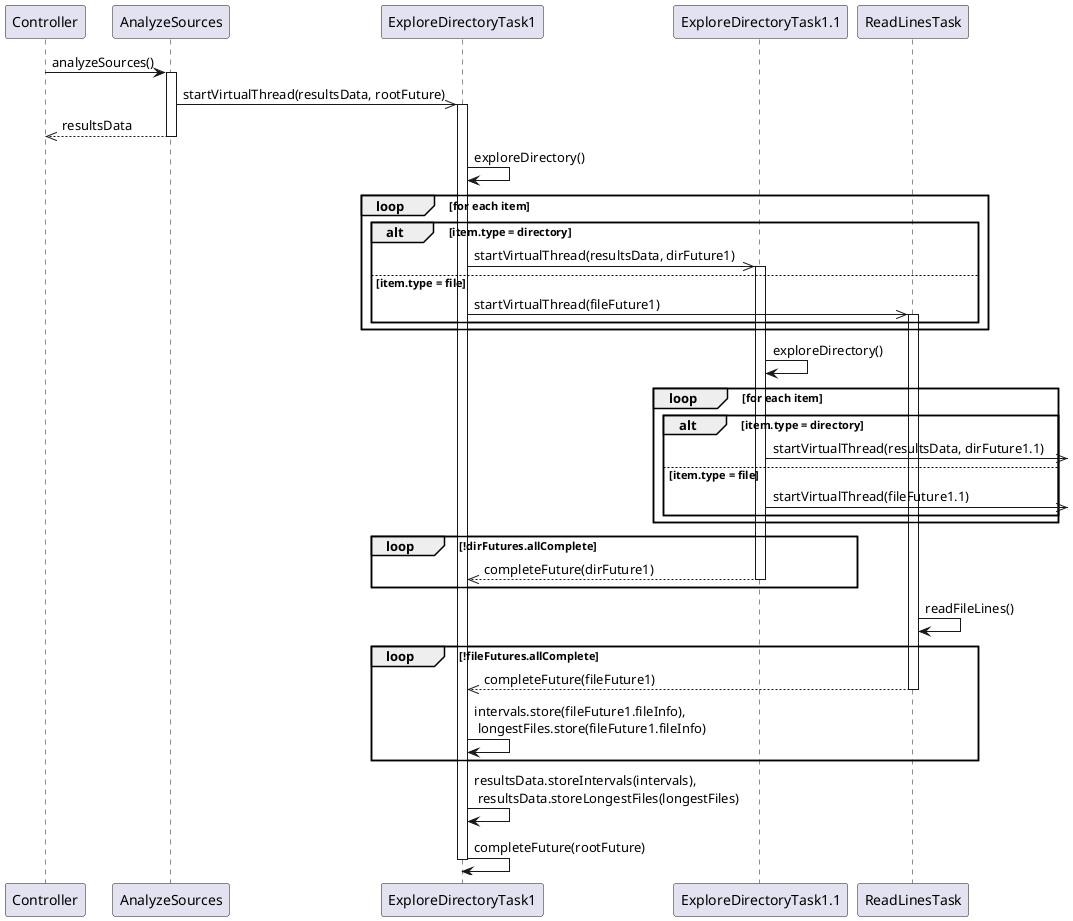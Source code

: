 
@startuml


Controller -> AnalyzeSources: analyzeSources()
activate AnalyzeSources

AnalyzeSources ->> ExploreDirectoryTask1: startVirtualThread(resultsData, rootFuture)
activate ExploreDirectoryTask1

AnalyzeSources -->> Controller: resultsData
deactivate AnalyzeSources

ExploreDirectoryTask1 -> ExploreDirectoryTask1: exploreDirectory()
    loop for each item
        alt item.type = directory
            ExploreDirectoryTask1 ->> ExploreDirectoryTask1.1: startVirtualThread(resultsData, dirFuture1)
            activate ExploreDirectoryTask1.1
        else item.type = file
            ExploreDirectoryTask1 ->> ReadLinesTask: startVirtualThread(fileFuture1)
            activate ReadLinesTask
        end    
    end

    
ExploreDirectoryTask1.1 -> ExploreDirectoryTask1.1: exploreDirectory()
        loop for each item
            alt item.type = directory
                ExploreDirectoryTask1.1 ->> : startVirtualThread(resultsData, dirFuture1.1)
            else item.type = file
                ExploreDirectoryTask1.1 ->> : startVirtualThread(fileFuture1.1)
            end
        end

loop !dirFutures.allComplete
    
    ExploreDirectoryTask1.1 -->> ExploreDirectoryTask1: completeFuture(dirFuture1)
    deactivate ExploreDirectoryTask1.1

end

ReadLinesTask -> ReadLinesTask: readFileLines()


loop !fileFutures.allComplete
    
    ReadLinesTask -->> ExploreDirectoryTask1: completeFuture(fileFuture1)
    deactivate ReadLinesTask

    ExploreDirectoryTask1 -> ExploreDirectoryTask1: intervals.store(fileFuture1.fileInfo), \n longestFiles.store(fileFuture1.fileInfo)
end

ExploreDirectoryTask1 -> ExploreDirectoryTask1: resultsData.storeIntervals(intervals), \n resultsData.storeLongestFiles(longestFiles)
ExploreDirectoryTask1 -> ExploreDirectoryTask1: completeFuture(rootFuture)

deactivate ExploreDirectoryTask1


@enduml

